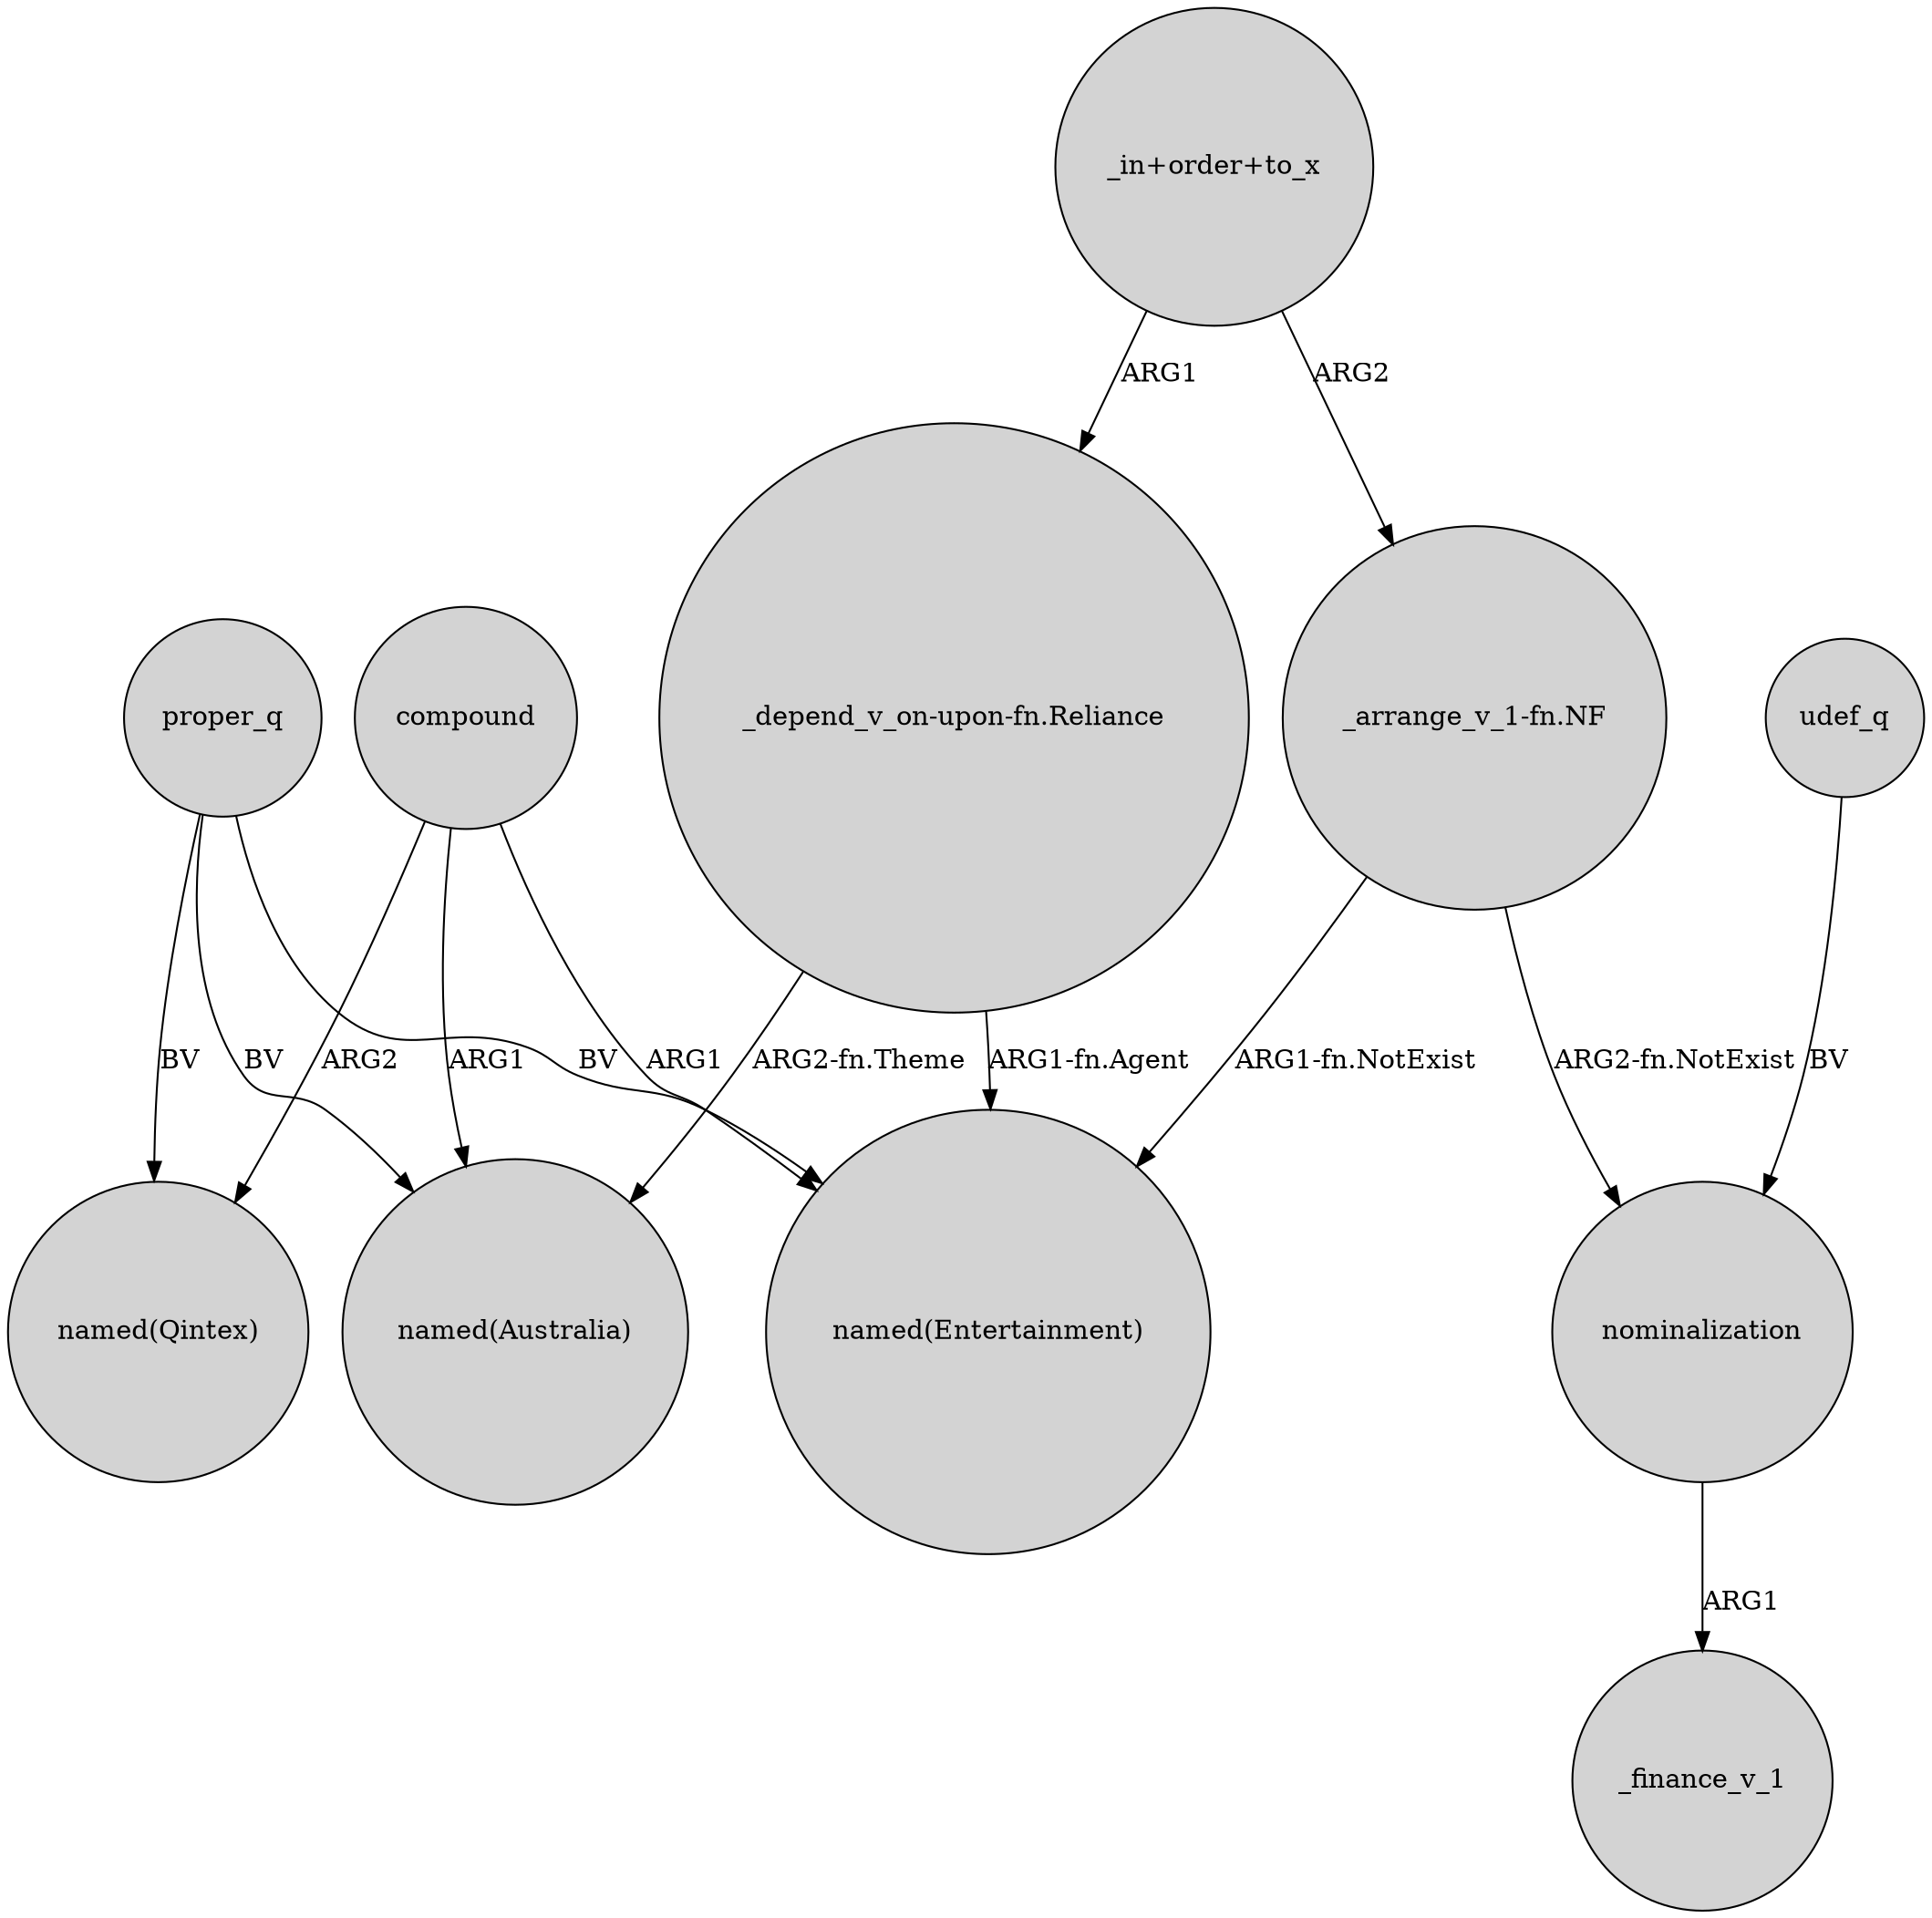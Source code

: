digraph {
	node [shape=circle style=filled]
	compound -> "named(Qintex)" [label=ARG2]
	compound -> "named(Australia)" [label=ARG1]
	"_arrange_v_1-fn.NF" -> nominalization [label="ARG2-fn.NotExist"]
	"_depend_v_on-upon-fn.Reliance" -> "named(Australia)" [label="ARG2-fn.Theme"]
	nominalization -> _finance_v_1 [label=ARG1]
	compound -> "named(Entertainment)" [label=ARG1]
	udef_q -> nominalization [label=BV]
	"_in+order+to_x" -> "_arrange_v_1-fn.NF" [label=ARG2]
	proper_q -> "named(Qintex)" [label=BV]
	proper_q -> "named(Entertainment)" [label=BV]
	"_in+order+to_x" -> "_depend_v_on-upon-fn.Reliance" [label=ARG1]
	proper_q -> "named(Australia)" [label=BV]
	"_depend_v_on-upon-fn.Reliance" -> "named(Entertainment)" [label="ARG1-fn.Agent"]
	"_arrange_v_1-fn.NF" -> "named(Entertainment)" [label="ARG1-fn.NotExist"]
}
